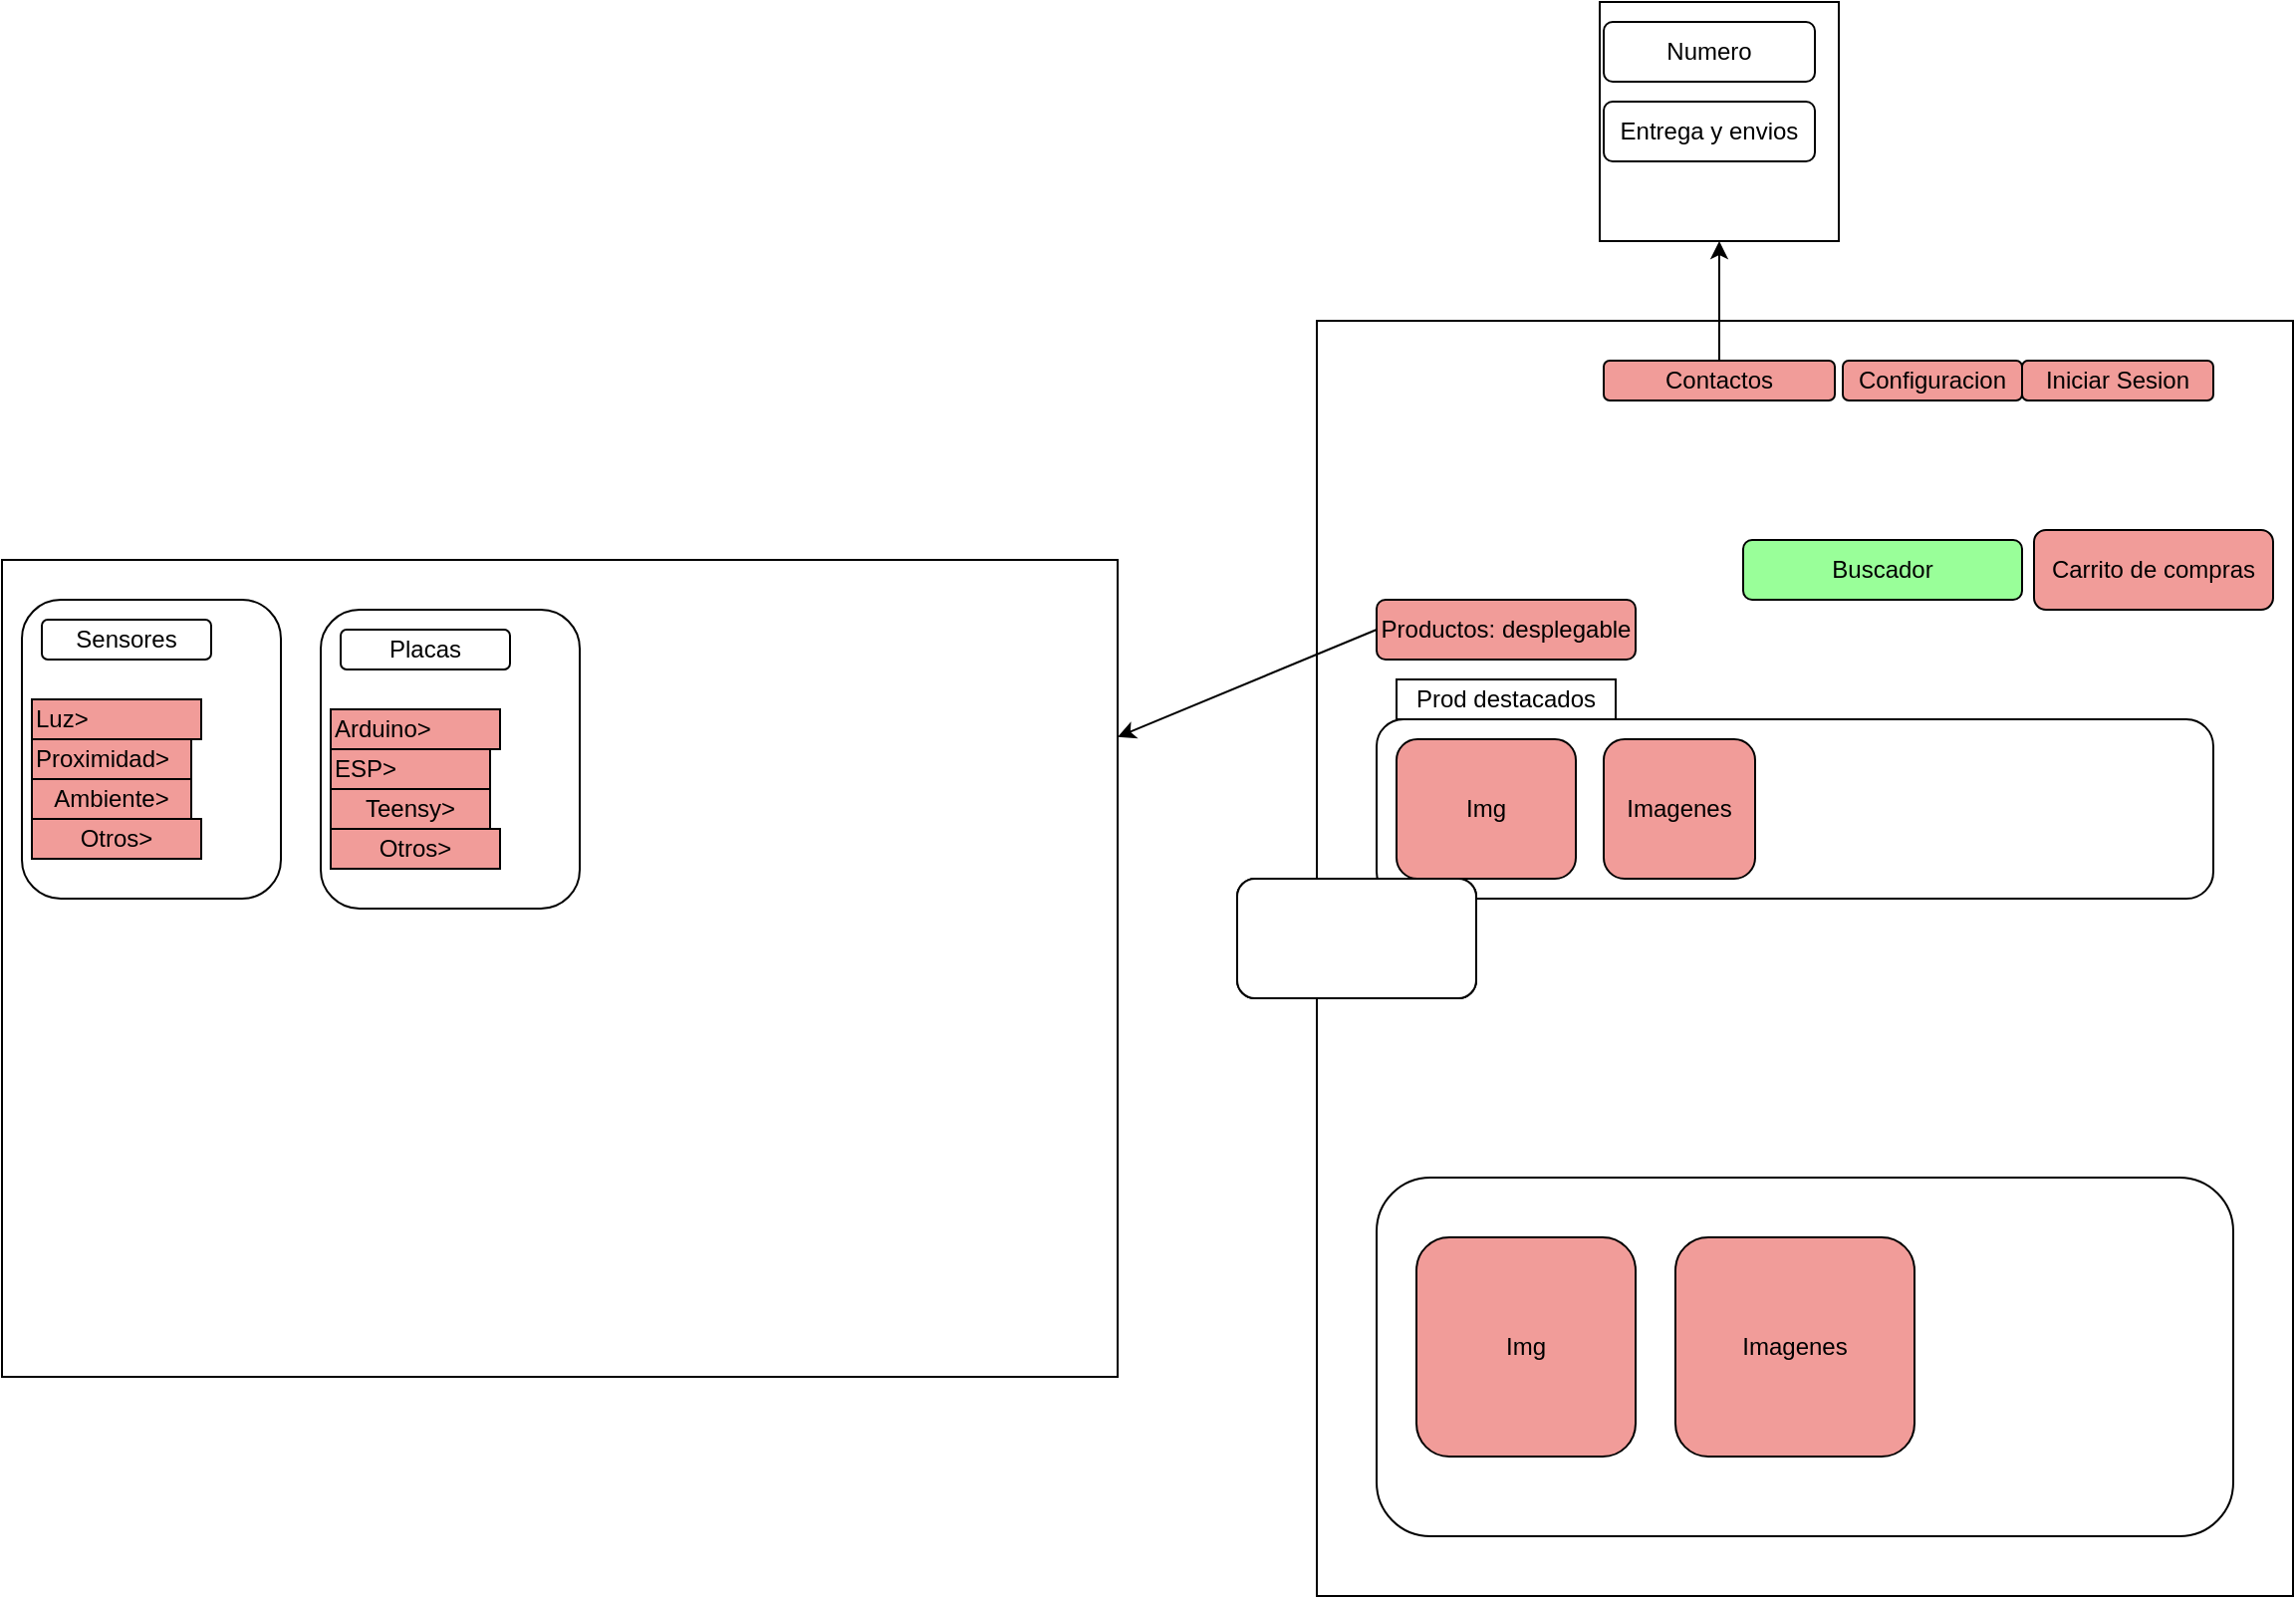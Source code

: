 <mxfile version="26.1.1">
  <diagram name="Page-1" id="lJxH6t8gqwgmXtBWm7o9">
    <mxGraphModel dx="1861" dy="1661" grid="1" gridSize="10" guides="1" tooltips="1" connect="1" arrows="1" fold="1" page="1" pageScale="1" pageWidth="827" pageHeight="1169" math="0" shadow="0">
      <root>
        <mxCell id="0" />
        <mxCell id="1" parent="0" />
        <mxCell id="he2NPY8yUSenZWAoKytD-6" value="" style="rounded=0;whiteSpace=wrap;html=1;" parent="1" vertex="1">
          <mxGeometry x="60" y="30" width="490" height="640" as="geometry" />
        </mxCell>
        <mxCell id="T8Xv3cssepLBzFLuWM8g-2" value="Iniciar Sesion" style="rounded=1;whiteSpace=wrap;html=1;fillColor=#F19C99;" parent="1" vertex="1">
          <mxGeometry x="414" y="50" width="96" height="20" as="geometry" />
        </mxCell>
        <mxCell id="T8Xv3cssepLBzFLuWM8g-3" value="Buscador" style="rounded=1;whiteSpace=wrap;html=1;fillColor=#99FF99;" parent="1" vertex="1">
          <mxGeometry x="274" y="140" width="140" height="30" as="geometry" />
        </mxCell>
        <mxCell id="T8Xv3cssepLBzFLuWM8g-4" value="Carrito de compras" style="rounded=1;whiteSpace=wrap;html=1;fillColor=#F19C99;" parent="1" vertex="1">
          <mxGeometry x="420" y="135" width="120" height="40" as="geometry" />
        </mxCell>
        <mxCell id="T8Xv3cssepLBzFLuWM8g-5" value="Productos: desplegable" style="rounded=1;whiteSpace=wrap;html=1;fillColor=#F19C99;" parent="1" vertex="1">
          <mxGeometry x="90" y="170" width="130" height="30" as="geometry" />
        </mxCell>
        <mxCell id="T8Xv3cssepLBzFLuWM8g-6" value="Configuracion" style="rounded=1;whiteSpace=wrap;html=1;fillColor=#F19C99;" parent="1" vertex="1">
          <mxGeometry x="324" y="50" width="90" height="20" as="geometry" />
        </mxCell>
        <mxCell id="T8Xv3cssepLBzFLuWM8g-7" value="Contactos" style="rounded=1;whiteSpace=wrap;html=1;fillColor=#F19C99;" parent="1" vertex="1">
          <mxGeometry x="204" y="50" width="116" height="20" as="geometry" />
        </mxCell>
        <mxCell id="T8Xv3cssepLBzFLuWM8g-8" value="" style="endArrow=classic;html=1;rounded=0;exitX=0.5;exitY=0;exitDx=0;exitDy=0;" parent="1" source="T8Xv3cssepLBzFLuWM8g-7" target="T8Xv3cssepLBzFLuWM8g-9" edge="1">
          <mxGeometry width="50" height="50" relative="1" as="geometry">
            <mxPoint x="390" y="80" as="sourcePoint" />
            <mxPoint x="262" y="10" as="targetPoint" />
          </mxGeometry>
        </mxCell>
        <mxCell id="T8Xv3cssepLBzFLuWM8g-9" value="" style="rounded=0;whiteSpace=wrap;html=1;" parent="1" vertex="1">
          <mxGeometry x="202" y="-130" width="120" height="120" as="geometry" />
        </mxCell>
        <mxCell id="T8Xv3cssepLBzFLuWM8g-10" value="Numero" style="rounded=1;whiteSpace=wrap;html=1;" parent="1" vertex="1">
          <mxGeometry x="204" y="-120" width="106" height="30" as="geometry" />
        </mxCell>
        <mxCell id="T8Xv3cssepLBzFLuWM8g-11" value="Entrega y envios" style="rounded=1;whiteSpace=wrap;html=1;" parent="1" vertex="1">
          <mxGeometry x="204" y="-80" width="106" height="30" as="geometry" />
        </mxCell>
        <mxCell id="T8Xv3cssepLBzFLuWM8g-12" value="" style="rounded=1;whiteSpace=wrap;html=1;" parent="1" vertex="1">
          <mxGeometry x="90" y="230" width="420" height="90" as="geometry" />
        </mxCell>
        <mxCell id="T8Xv3cssepLBzFLuWM8g-13" value="Img" style="rounded=1;whiteSpace=wrap;html=1;fillColor=#F19C99;" parent="1" vertex="1">
          <mxGeometry x="100" y="240" width="90" height="70" as="geometry" />
        </mxCell>
        <mxCell id="T8Xv3cssepLBzFLuWM8g-14" value="Imagenes" style="rounded=1;whiteSpace=wrap;html=1;fillColor=#F19C99;" parent="1" vertex="1">
          <mxGeometry x="204" y="240" width="76" height="70" as="geometry" />
        </mxCell>
        <mxCell id="he2NPY8yUSenZWAoKytD-2" value="" style="rounded=1;whiteSpace=wrap;html=1;" parent="1" vertex="1">
          <mxGeometry x="90" y="460" width="430" height="180" as="geometry" />
        </mxCell>
        <mxCell id="he2NPY8yUSenZWAoKytD-3" value="Img" style="rounded=1;whiteSpace=wrap;html=1;fillColor=#F19C99;" parent="1" vertex="1">
          <mxGeometry x="110" y="490" width="110" height="110" as="geometry" />
        </mxCell>
        <mxCell id="he2NPY8yUSenZWAoKytD-4" value="Imagenes" style="rounded=1;whiteSpace=wrap;html=1;fillColor=#F19C99;" parent="1" vertex="1">
          <mxGeometry x="240" y="490" width="120" height="110" as="geometry" />
        </mxCell>
        <mxCell id="0DSb249LTHU2Y63Ll6PR-1" value="Prod destacados" style="rounded=0;whiteSpace=wrap;html=1;" parent="1" vertex="1">
          <mxGeometry x="100" y="210" width="110" height="20" as="geometry" />
        </mxCell>
        <mxCell id="0DSb249LTHU2Y63Ll6PR-2" value="" style="endArrow=classic;html=1;rounded=0;exitX=0;exitY=0.5;exitDx=0;exitDy=0;" parent="1" source="T8Xv3cssepLBzFLuWM8g-5" edge="1" target="2pNkGWOKt08simjzBzTl-1">
          <mxGeometry width="50" height="50" relative="1" as="geometry">
            <mxPoint y="180" as="sourcePoint" />
            <mxPoint x="30" y="190" as="targetPoint" />
          </mxGeometry>
        </mxCell>
        <mxCell id="2pNkGWOKt08simjzBzTl-1" value="" style="rounded=0;whiteSpace=wrap;html=1;align=left;" vertex="1" parent="1">
          <mxGeometry x="-600" y="150" width="560" height="410" as="geometry" />
        </mxCell>
        <mxCell id="2pNkGWOKt08simjzBzTl-2" value="" style="rounded=1;whiteSpace=wrap;html=1;" vertex="1" parent="1">
          <mxGeometry x="20" y="310" width="120" height="60" as="geometry" />
        </mxCell>
        <mxCell id="2pNkGWOKt08simjzBzTl-3" value="" style="rounded=1;whiteSpace=wrap;html=1;" vertex="1" parent="1">
          <mxGeometry x="20" y="310" width="120" height="60" as="geometry" />
        </mxCell>
        <mxCell id="2pNkGWOKt08simjzBzTl-4" value="" style="rounded=1;whiteSpace=wrap;html=1;align=left;" vertex="1" parent="1">
          <mxGeometry x="-590" y="170" width="130" height="150" as="geometry" />
        </mxCell>
        <mxCell id="2pNkGWOKt08simjzBzTl-5" value="Sensores" style="rounded=1;whiteSpace=wrap;html=1;" vertex="1" parent="1">
          <mxGeometry x="-580" y="180" width="85" height="20" as="geometry" />
        </mxCell>
        <mxCell id="2pNkGWOKt08simjzBzTl-7" value="Luz&amp;gt;" style="rounded=0;whiteSpace=wrap;html=1;align=left;fillColor=#F19C99;" vertex="1" parent="1">
          <mxGeometry x="-585" y="220" width="85" height="20" as="geometry" />
        </mxCell>
        <mxCell id="2pNkGWOKt08simjzBzTl-8" value="Proximidad&amp;gt;" style="rounded=0;whiteSpace=wrap;html=1;align=left;fillColor=#F19C99;" vertex="1" parent="1">
          <mxGeometry x="-585" y="240" width="80" height="20" as="geometry" />
        </mxCell>
        <mxCell id="2pNkGWOKt08simjzBzTl-9" value="Ambiente&amp;gt;" style="rounded=0;whiteSpace=wrap;html=1;fillColor=#F19C99;" vertex="1" parent="1">
          <mxGeometry x="-585" y="260" width="80" height="20" as="geometry" />
        </mxCell>
        <mxCell id="2pNkGWOKt08simjzBzTl-10" value="Otros&amp;gt;" style="rounded=0;whiteSpace=wrap;html=1;fillColor=#F19C99;" vertex="1" parent="1">
          <mxGeometry x="-585" y="280" width="85" height="20" as="geometry" />
        </mxCell>
        <mxCell id="2pNkGWOKt08simjzBzTl-20" value="" style="rounded=1;whiteSpace=wrap;html=1;align=left;" vertex="1" parent="1">
          <mxGeometry x="-440" y="175" width="130" height="150" as="geometry" />
        </mxCell>
        <mxCell id="2pNkGWOKt08simjzBzTl-21" value="Otros&amp;gt;" style="rounded=0;whiteSpace=wrap;html=1;fillColor=#F19C99;" vertex="1" parent="1">
          <mxGeometry x="-435" y="285" width="85" height="20" as="geometry" />
        </mxCell>
        <mxCell id="2pNkGWOKt08simjzBzTl-22" value="Teensy&amp;gt;" style="rounded=0;whiteSpace=wrap;html=1;fillColor=#F19C99;" vertex="1" parent="1">
          <mxGeometry x="-435" y="265" width="80" height="20" as="geometry" />
        </mxCell>
        <mxCell id="2pNkGWOKt08simjzBzTl-23" value="ESP&amp;gt;" style="rounded=0;whiteSpace=wrap;html=1;align=left;fillColor=#F19C99;" vertex="1" parent="1">
          <mxGeometry x="-435" y="245" width="80" height="20" as="geometry" />
        </mxCell>
        <mxCell id="2pNkGWOKt08simjzBzTl-24" value="Arduino&amp;gt;" style="rounded=0;whiteSpace=wrap;html=1;align=left;fillColor=#F19C99;" vertex="1" parent="1">
          <mxGeometry x="-435" y="225" width="85" height="20" as="geometry" />
        </mxCell>
        <mxCell id="2pNkGWOKt08simjzBzTl-25" value="Placas" style="rounded=1;whiteSpace=wrap;html=1;" vertex="1" parent="1">
          <mxGeometry x="-430" y="185" width="85" height="20" as="geometry" />
        </mxCell>
      </root>
    </mxGraphModel>
  </diagram>
</mxfile>
